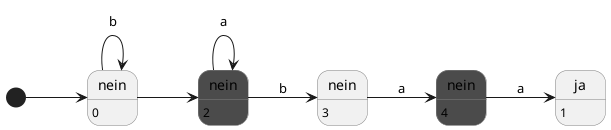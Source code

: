 @startuml
skinparam monochrome true
left to right direction

skinparam state {
  BackgroundColor<<A>> Green
  BorderColor Gray
}

[*] --> n0

'a

state "nein" as n0
state "nein" as n1 <<A>>
state "nein" as n2
state "nein" as n3 <<A>>
state "ja" as j0

n0: 0
n1: 2
n2: 3
n3: 4
j0: 1

n0 --> n0: b
n0 --> n1
n1 --> n1: a
n1 --> n2: b
n2 --> n3: a
n3 --> j0: a
@enduml
